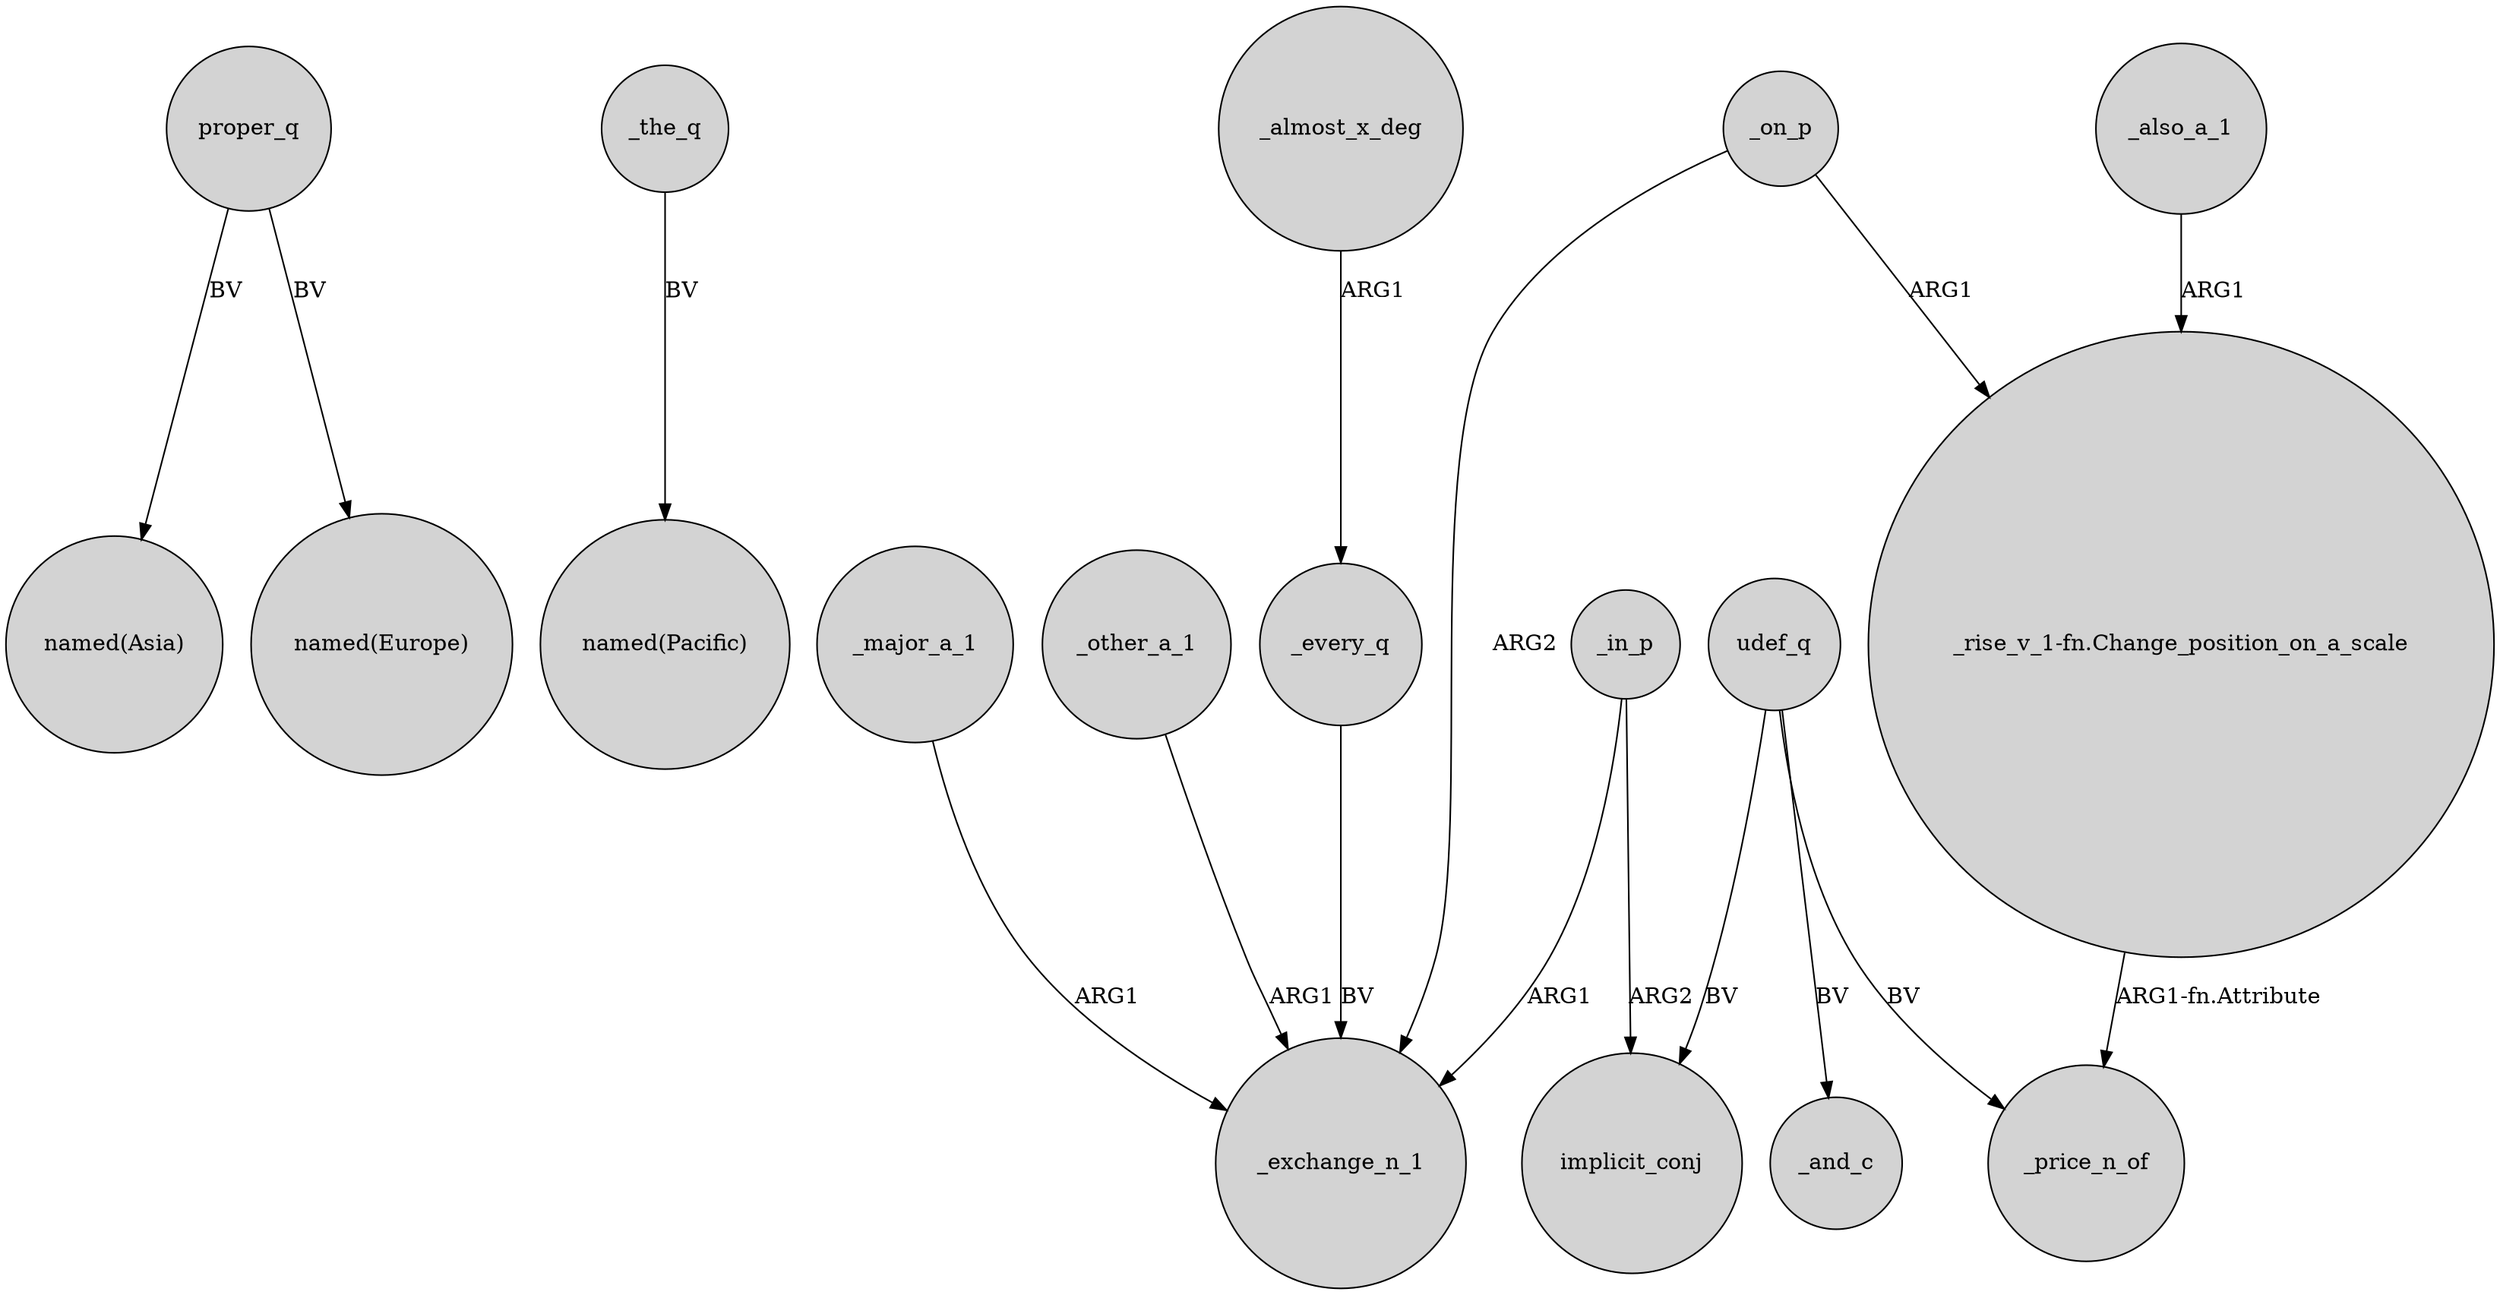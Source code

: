digraph {
	node [shape=circle style=filled]
	proper_q -> "named(Asia)" [label=BV]
	_the_q -> "named(Pacific)" [label=BV]
	_in_p -> _exchange_n_1 [label=ARG1]
	_other_a_1 -> _exchange_n_1 [label=ARG1]
	_every_q -> _exchange_n_1 [label=BV]
	udef_q -> _and_c [label=BV]
	_on_p -> _exchange_n_1 [label=ARG2]
	_also_a_1 -> "_rise_v_1-fn.Change_position_on_a_scale" [label=ARG1]
	_on_p -> "_rise_v_1-fn.Change_position_on_a_scale" [label=ARG1]
	_almost_x_deg -> _every_q [label=ARG1]
	"_rise_v_1-fn.Change_position_on_a_scale" -> _price_n_of [label="ARG1-fn.Attribute"]
	udef_q -> implicit_conj [label=BV]
	_major_a_1 -> _exchange_n_1 [label=ARG1]
	udef_q -> _price_n_of [label=BV]
	proper_q -> "named(Europe)" [label=BV]
	_in_p -> implicit_conj [label=ARG2]
}
